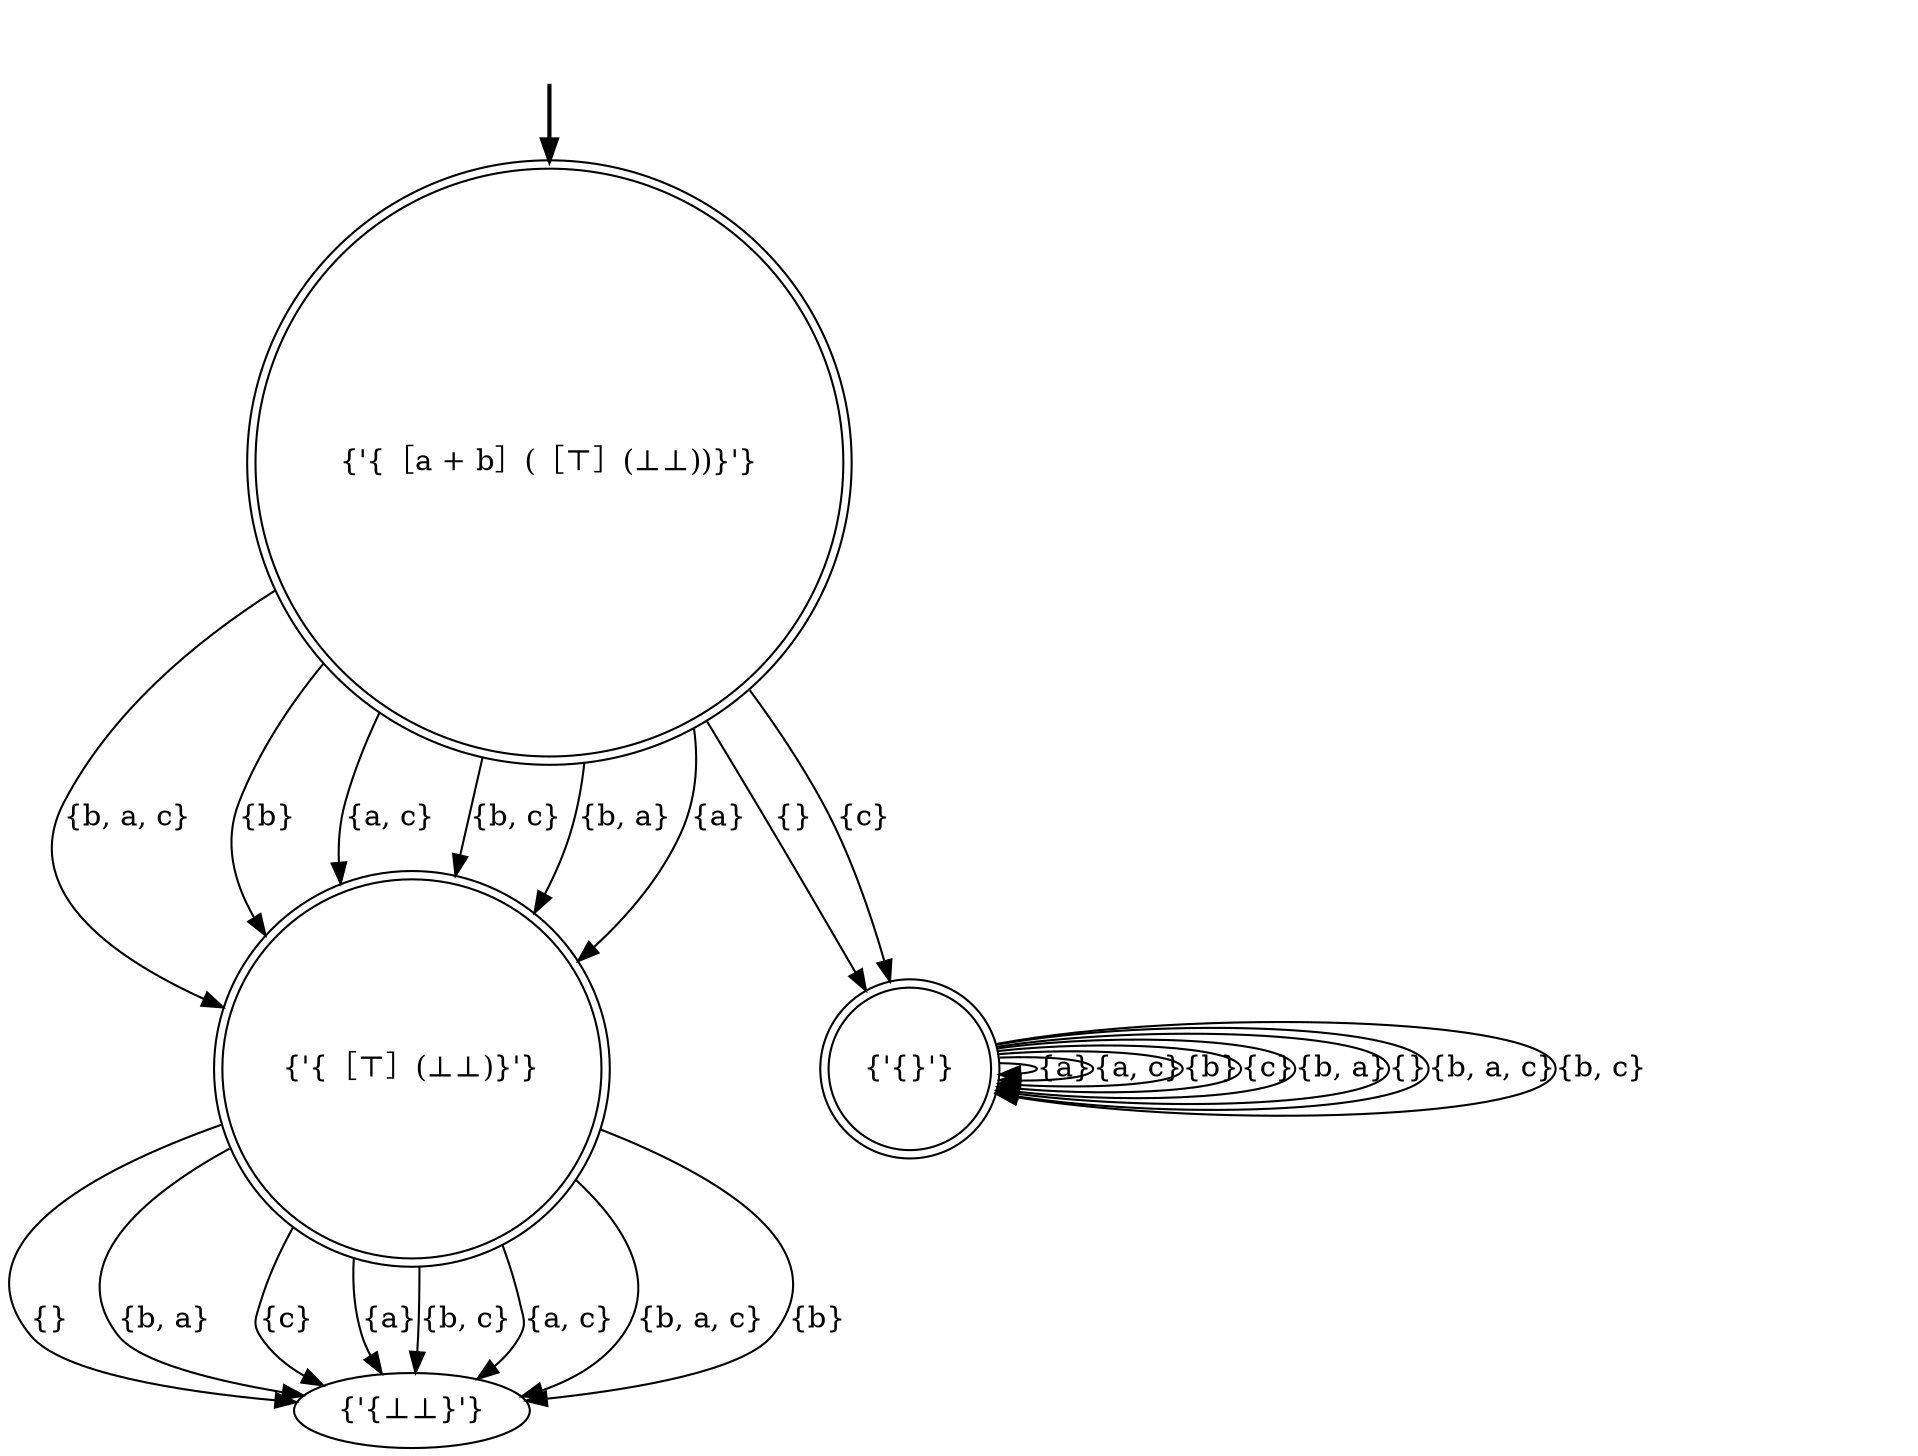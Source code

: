 digraph {
	fake [style=invisible]
	"{'{［⊤］(⊥⊥)}'}" [shape=doublecircle]
	"{'{［a + b］(［⊤］(⊥⊥))}'}" [root=true shape=doublecircle]
	"{'{}'}" [shape=doublecircle]
	"{'{⊥⊥}'}"
	fake -> "{'{［a + b］(［⊤］(⊥⊥))}'}" [style=bold]
	"{'{}'}" -> "{'{}'}" [label="{a}"]
	"{'{}'}" -> "{'{}'}" [label="{a, c}"]
	"{'{［⊤］(⊥⊥)}'}" -> "{'{⊥⊥}'}" [label="{}"]
	"{'{［⊤］(⊥⊥)}'}" -> "{'{⊥⊥}'}" [label="{b, a}"]
	"{'{［a + b］(［⊤］(⊥⊥))}'}" -> "{'{［⊤］(⊥⊥)}'}" [label="{b, a, c}"]
	"{'{［a + b］(［⊤］(⊥⊥))}'}" -> "{'{［⊤］(⊥⊥)}'}" [label="{b}"]
	"{'{［a + b］(［⊤］(⊥⊥))}'}" -> "{'{}'}" [label="{}"]
	"{'{［⊤］(⊥⊥)}'}" -> "{'{⊥⊥}'}" [label="{c}"]
	"{'{［⊤］(⊥⊥)}'}" -> "{'{⊥⊥}'}" [label="{a}"]
	"{'{［⊤］(⊥⊥)}'}" -> "{'{⊥⊥}'}" [label="{b, c}"]
	"{'{［a + b］(［⊤］(⊥⊥))}'}" -> "{'{［⊤］(⊥⊥)}'}" [label="{a, c}"]
	"{'{［a + b］(［⊤］(⊥⊥))}'}" -> "{'{［⊤］(⊥⊥)}'}" [label="{b, c}"]
	"{'{［a + b］(［⊤］(⊥⊥))}'}" -> "{'{［⊤］(⊥⊥)}'}" [label="{b, a}"]
	"{'{［a + b］(［⊤］(⊥⊥))}'}" -> "{'{}'}" [label="{c}"]
	"{'{［⊤］(⊥⊥)}'}" -> "{'{⊥⊥}'}" [label="{a, c}"]
	"{'{}'}" -> "{'{}'}" [label="{b}"]
	"{'{}'}" -> "{'{}'}" [label="{c}"]
	"{'{}'}" -> "{'{}'}" [label="{b, a}"]
	"{'{}'}" -> "{'{}'}" [label="{}"]
	"{'{}'}" -> "{'{}'}" [label="{b, a, c}"]
	"{'{［⊤］(⊥⊥)}'}" -> "{'{⊥⊥}'}" [label="{b, a, c}"]
	"{'{}'}" -> "{'{}'}" [label="{b, c}"]
	"{'{［⊤］(⊥⊥)}'}" -> "{'{⊥⊥}'}" [label="{b}"]
	"{'{［a + b］(［⊤］(⊥⊥))}'}" -> "{'{［⊤］(⊥⊥)}'}" [label="{a}"]
}
